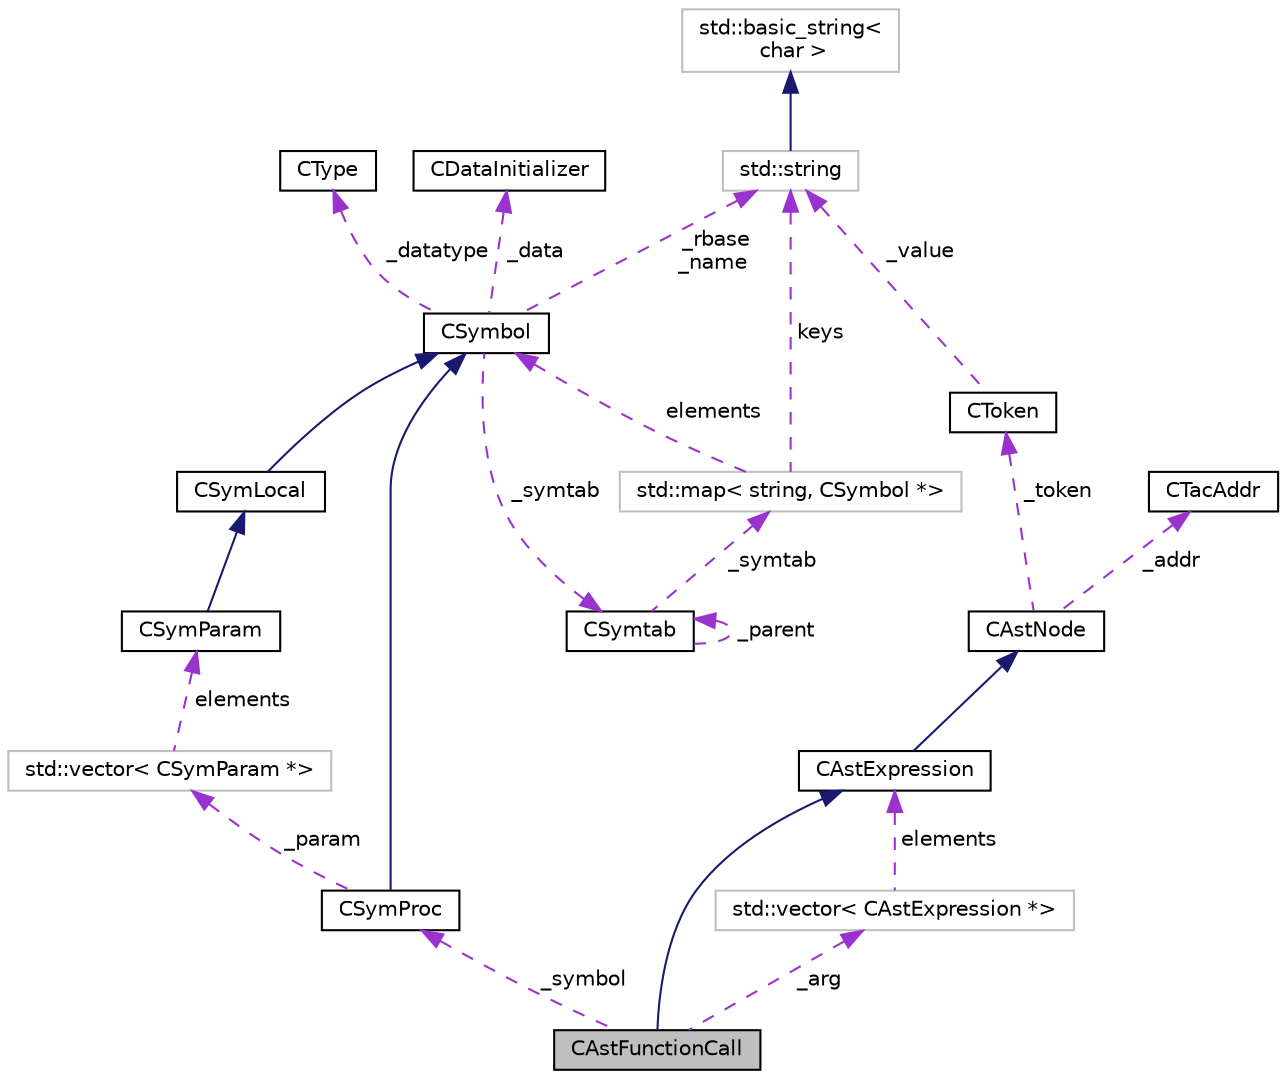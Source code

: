 digraph "CAstFunctionCall"
{
  edge [fontname="Helvetica",fontsize="10",labelfontname="Helvetica",labelfontsize="10"];
  node [fontname="Helvetica",fontsize="10",shape=record];
  Node3 [label="CAstFunctionCall",height=0.2,width=0.4,color="black", fillcolor="grey75", style="filled", fontcolor="black"];
  Node4 -> Node3 [dir="back",color="midnightblue",fontsize="10",style="solid",fontname="Helvetica"];
  Node4 [label="CAstExpression",height=0.2,width=0.4,color="black", fillcolor="white", style="filled",URL="$classCAstExpression.html",tooltip="AST expression node. "];
  Node5 -> Node4 [dir="back",color="midnightblue",fontsize="10",style="solid",fontname="Helvetica"];
  Node5 [label="CAstNode",height=0.2,width=0.4,color="black", fillcolor="white", style="filled",URL="$classCAstNode.html",tooltip="AST base node. "];
  Node6 -> Node5 [dir="back",color="darkorchid3",fontsize="10",style="dashed",label=" _token" ,fontname="Helvetica"];
  Node6 [label="CToken",height=0.2,width=0.4,color="black", fillcolor="white", style="filled",URL="$classCToken.html",tooltip="token "];
  Node7 -> Node6 [dir="back",color="darkorchid3",fontsize="10",style="dashed",label=" _value" ,fontname="Helvetica"];
  Node7 [label="std::string",height=0.2,width=0.4,color="grey75", fillcolor="white", style="filled",tooltip="STL class. "];
  Node8 -> Node7 [dir="back",color="midnightblue",fontsize="10",style="solid",fontname="Helvetica"];
  Node8 [label="std::basic_string\<\l char \>",height=0.2,width=0.4,color="grey75", fillcolor="white", style="filled",tooltip="STL class. "];
  Node9 -> Node5 [dir="back",color="darkorchid3",fontsize="10",style="dashed",label=" _addr" ,fontname="Helvetica"];
  Node9 [label="CTacAddr",height=0.2,width=0.4,color="black", fillcolor="white", style="filled",URL="$classCTacAddr.html",tooltip="address class "];
  Node10 -> Node3 [dir="back",color="darkorchid3",fontsize="10",style="dashed",label=" _symbol" ,fontname="Helvetica"];
  Node10 [label="CSymProc",height=0.2,width=0.4,color="black", fillcolor="white", style="filled",URL="$classCSymProc.html",tooltip="procedure symbol "];
  Node11 -> Node10 [dir="back",color="midnightblue",fontsize="10",style="solid",fontname="Helvetica"];
  Node11 [label="CSymbol",height=0.2,width=0.4,color="black", fillcolor="white", style="filled",URL="$classCSymbol.html",tooltip="SnuPL symbol. "];
  Node12 -> Node11 [dir="back",color="darkorchid3",fontsize="10",style="dashed",label=" _symtab" ,fontname="Helvetica"];
  Node12 [label="CSymtab",height=0.2,width=0.4,color="black", fillcolor="white", style="filled",URL="$classCSymtab.html",tooltip="SnuPL symbol table. "];
  Node12 -> Node12 [dir="back",color="darkorchid3",fontsize="10",style="dashed",label=" _parent" ,fontname="Helvetica"];
  Node13 -> Node12 [dir="back",color="darkorchid3",fontsize="10",style="dashed",label=" _symtab" ,fontname="Helvetica"];
  Node13 [label="std::map\< string, CSymbol *\>",height=0.2,width=0.4,color="grey75", fillcolor="white", style="filled"];
  Node7 -> Node13 [dir="back",color="darkorchid3",fontsize="10",style="dashed",label=" keys" ,fontname="Helvetica"];
  Node11 -> Node13 [dir="back",color="darkorchid3",fontsize="10",style="dashed",label=" elements" ,fontname="Helvetica"];
  Node14 -> Node11 [dir="back",color="darkorchid3",fontsize="10",style="dashed",label=" _datatype" ,fontname="Helvetica"];
  Node14 [label="CType",height=0.2,width=0.4,color="black", fillcolor="white", style="filled",URL="$classCType.html",tooltip="SnuPL base type. "];
  Node15 -> Node11 [dir="back",color="darkorchid3",fontsize="10",style="dashed",label=" _data" ,fontname="Helvetica"];
  Node15 [label="CDataInitializer",height=0.2,width=0.4,color="black", fillcolor="white", style="filled",URL="$classCDataInitializer.html",tooltip="SnuPL data initializer. "];
  Node7 -> Node11 [dir="back",color="darkorchid3",fontsize="10",style="dashed",label=" _rbase\n_name" ,fontname="Helvetica"];
  Node16 -> Node10 [dir="back",color="darkorchid3",fontsize="10",style="dashed",label=" _param" ,fontname="Helvetica"];
  Node16 [label="std::vector\< CSymParam *\>",height=0.2,width=0.4,color="grey75", fillcolor="white", style="filled"];
  Node17 -> Node16 [dir="back",color="darkorchid3",fontsize="10",style="dashed",label=" elements" ,fontname="Helvetica"];
  Node17 [label="CSymParam",height=0.2,width=0.4,color="black", fillcolor="white", style="filled",URL="$classCSymParam.html",tooltip="procedure parameter "];
  Node18 -> Node17 [dir="back",color="midnightblue",fontsize="10",style="solid",fontname="Helvetica"];
  Node18 [label="CSymLocal",height=0.2,width=0.4,color="black", fillcolor="white", style="filled",URL="$classCSymLocal.html",tooltip="local variable "];
  Node11 -> Node18 [dir="back",color="midnightblue",fontsize="10",style="solid",fontname="Helvetica"];
  Node19 -> Node3 [dir="back",color="darkorchid3",fontsize="10",style="dashed",label=" _arg" ,fontname="Helvetica"];
  Node19 [label="std::vector\< CAstExpression *\>",height=0.2,width=0.4,color="grey75", fillcolor="white", style="filled"];
  Node4 -> Node19 [dir="back",color="darkorchid3",fontsize="10",style="dashed",label=" elements" ,fontname="Helvetica"];
}
